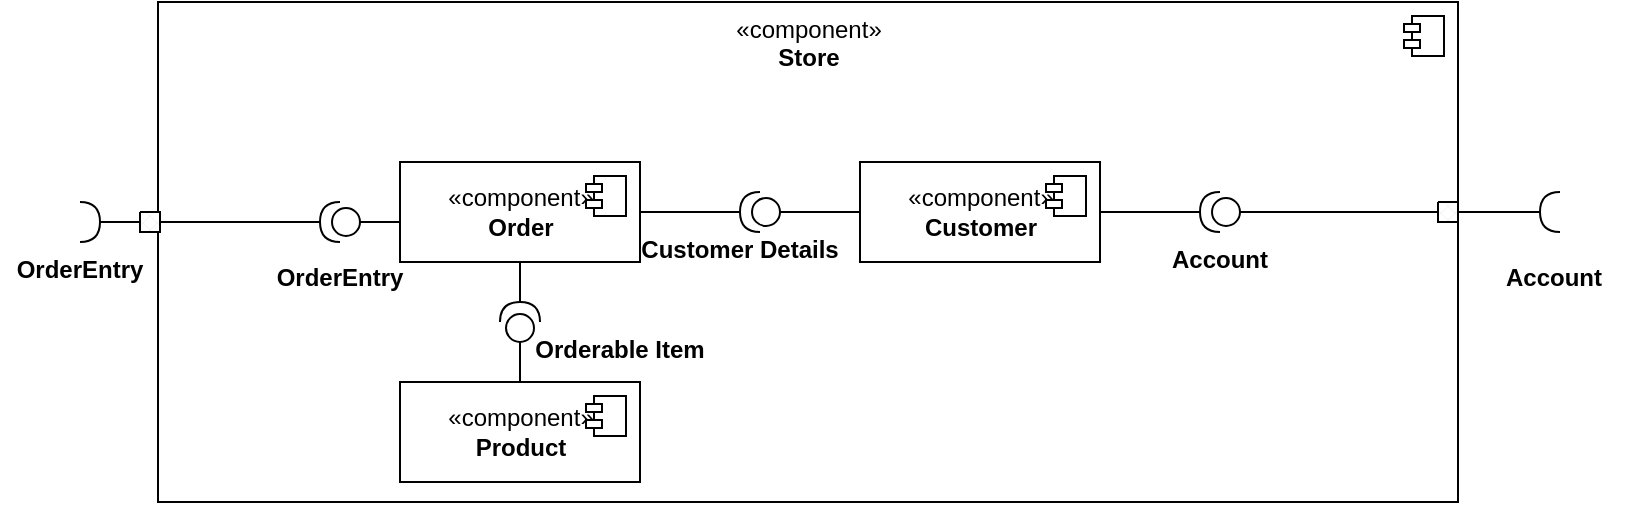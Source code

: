 <mxfile version="20.5.3" type="device"><diagram id="1nfGRNeEL93Toyt8iL6L" name="Page-1"><mxGraphModel dx="946" dy="515" grid="1" gridSize="10" guides="1" tooltips="1" connect="1" arrows="1" fold="1" page="1" pageScale="1" pageWidth="827" pageHeight="1169" math="0" shadow="0"><root><mxCell id="0"/><mxCell id="1" parent="0"/><mxCell id="V9XOAOlcC6-b6Qgao-sD-1" value="«component»&lt;br&gt;&lt;b&gt;Store&lt;/b&gt;" style="html=1;dropTarget=0;verticalAlign=top;" vertex="1" parent="1"><mxGeometry x="89" y="130" width="650" height="250" as="geometry"/></mxCell><mxCell id="V9XOAOlcC6-b6Qgao-sD-2" value="" style="shape=module;jettyWidth=8;jettyHeight=4;" vertex="1" parent="V9XOAOlcC6-b6Qgao-sD-1"><mxGeometry x="1" width="20" height="20" relative="1" as="geometry"><mxPoint x="-27" y="7" as="offset"/></mxGeometry></mxCell><mxCell id="V9XOAOlcC6-b6Qgao-sD-9" style="edgeStyle=orthogonalEdgeStyle;rounded=0;orthogonalLoop=1;jettySize=auto;html=1;exitX=1;exitY=0.5;exitDx=0;exitDy=0;exitPerimeter=0;entryX=0;entryY=0.5;entryDx=0;entryDy=0;entryPerimeter=0;endArrow=none;endFill=0;" edge="1" parent="1" source="V9XOAOlcC6-b6Qgao-sD-3" target="V9XOAOlcC6-b6Qgao-sD-8"><mxGeometry relative="1" as="geometry"/></mxCell><mxCell id="V9XOAOlcC6-b6Qgao-sD-3" value="" style="shape=requiredInterface;html=1;verticalLabelPosition=bottom;sketch=0;" vertex="1" parent="1"><mxGeometry x="50" y="230" width="10" height="20" as="geometry"/></mxCell><mxCell id="V9XOAOlcC6-b6Qgao-sD-4" style="edgeStyle=orthogonalEdgeStyle;rounded=0;orthogonalLoop=1;jettySize=auto;html=1;exitX=0.5;exitY=1;exitDx=0;exitDy=0;" edge="1" parent="1" source="V9XOAOlcC6-b6Qgao-sD-1" target="V9XOAOlcC6-b6Qgao-sD-1"><mxGeometry relative="1" as="geometry"/></mxCell><mxCell id="V9XOAOlcC6-b6Qgao-sD-8" value="" style="verticalLabelPosition=bottom;verticalAlign=top;html=1;shape=mxgraph.basic.patternFillRect;fillStyle=diagGrid;step=5;fillStrokeWidth=0.2;fillStrokeColor=#dddddd;" vertex="1" parent="1"><mxGeometry x="80" y="235" width="10" height="10" as="geometry"/></mxCell><mxCell id="V9XOAOlcC6-b6Qgao-sD-11" style="edgeStyle=orthogonalEdgeStyle;rounded=0;orthogonalLoop=1;jettySize=auto;html=1;exitX=1;exitY=0.5;exitDx=0;exitDy=0;exitPerimeter=0;entryX=1;entryY=0.5;entryDx=0;entryDy=0;entryPerimeter=0;endArrow=none;endFill=0;" edge="1" parent="1" source="V9XOAOlcC6-b6Qgao-sD-10" target="V9XOAOlcC6-b6Qgao-sD-8"><mxGeometry relative="1" as="geometry"/></mxCell><mxCell id="V9XOAOlcC6-b6Qgao-sD-14" style="edgeStyle=orthogonalEdgeStyle;rounded=0;orthogonalLoop=1;jettySize=auto;html=1;exitX=0;exitY=0.5;exitDx=0;exitDy=0;exitPerimeter=0;entryX=0;entryY=0.5;entryDx=0;entryDy=0;endArrow=none;endFill=0;" edge="1" parent="1" source="V9XOAOlcC6-b6Qgao-sD-10" target="V9XOAOlcC6-b6Qgao-sD-12"><mxGeometry relative="1" as="geometry"/></mxCell><mxCell id="V9XOAOlcC6-b6Qgao-sD-10" value="" style="shape=providedRequiredInterface;html=1;verticalLabelPosition=bottom;sketch=0;rotation=-180;" vertex="1" parent="1"><mxGeometry x="170" y="230" width="20" height="20" as="geometry"/></mxCell><mxCell id="V9XOAOlcC6-b6Qgao-sD-16" style="edgeStyle=orthogonalEdgeStyle;rounded=0;orthogonalLoop=1;jettySize=auto;html=1;exitX=1;exitY=0.5;exitDx=0;exitDy=0;entryX=1;entryY=0.5;entryDx=0;entryDy=0;entryPerimeter=0;endArrow=none;endFill=0;" edge="1" parent="1" source="V9XOAOlcC6-b6Qgao-sD-12" target="V9XOAOlcC6-b6Qgao-sD-15"><mxGeometry relative="1" as="geometry"/></mxCell><mxCell id="V9XOAOlcC6-b6Qgao-sD-37" style="edgeStyle=orthogonalEdgeStyle;rounded=0;orthogonalLoop=1;jettySize=auto;html=1;exitX=0.5;exitY=1;exitDx=0;exitDy=0;entryX=1;entryY=0.5;entryDx=0;entryDy=0;entryPerimeter=0;endArrow=none;endFill=0;" edge="1" parent="1" source="V9XOAOlcC6-b6Qgao-sD-12" target="V9XOAOlcC6-b6Qgao-sD-36"><mxGeometry relative="1" as="geometry"/></mxCell><mxCell id="V9XOAOlcC6-b6Qgao-sD-12" value="«component»&lt;br&gt;&lt;b&gt;Order&lt;/b&gt;" style="html=1;dropTarget=0;" vertex="1" parent="1"><mxGeometry x="210" y="210" width="120" height="50" as="geometry"/></mxCell><mxCell id="V9XOAOlcC6-b6Qgao-sD-13" value="" style="shape=module;jettyWidth=8;jettyHeight=4;" vertex="1" parent="V9XOAOlcC6-b6Qgao-sD-12"><mxGeometry x="1" width="20" height="20" relative="1" as="geometry"><mxPoint x="-27" y="7" as="offset"/></mxGeometry></mxCell><mxCell id="V9XOAOlcC6-b6Qgao-sD-19" style="edgeStyle=orthogonalEdgeStyle;rounded=0;orthogonalLoop=1;jettySize=auto;html=1;exitX=0;exitY=0.5;exitDx=0;exitDy=0;exitPerimeter=0;entryX=0;entryY=0.5;entryDx=0;entryDy=0;endArrow=none;endFill=0;" edge="1" parent="1" source="V9XOAOlcC6-b6Qgao-sD-15" target="V9XOAOlcC6-b6Qgao-sD-17"><mxGeometry relative="1" as="geometry"/></mxCell><mxCell id="V9XOAOlcC6-b6Qgao-sD-15" value="" style="shape=providedRequiredInterface;html=1;verticalLabelPosition=bottom;sketch=0;rotation=-180;" vertex="1" parent="1"><mxGeometry x="380" y="225" width="20" height="20" as="geometry"/></mxCell><mxCell id="V9XOAOlcC6-b6Qgao-sD-21" style="edgeStyle=orthogonalEdgeStyle;rounded=0;orthogonalLoop=1;jettySize=auto;html=1;exitX=1;exitY=0.5;exitDx=0;exitDy=0;entryX=1;entryY=0.5;entryDx=0;entryDy=0;entryPerimeter=0;endArrow=none;endFill=0;" edge="1" parent="1" source="V9XOAOlcC6-b6Qgao-sD-17" target="V9XOAOlcC6-b6Qgao-sD-20"><mxGeometry relative="1" as="geometry"/></mxCell><mxCell id="V9XOAOlcC6-b6Qgao-sD-17" value="&lt;div style=&quot;&quot;&gt;&lt;span style=&quot;background-color: initial;&quot;&gt;«component»&lt;/span&gt;&lt;/div&gt;&lt;b&gt;Customer&lt;/b&gt;" style="html=1;dropTarget=0;align=center;" vertex="1" parent="1"><mxGeometry x="440" y="210" width="120" height="50" as="geometry"/></mxCell><mxCell id="V9XOAOlcC6-b6Qgao-sD-18" value="" style="shape=module;jettyWidth=8;jettyHeight=4;" vertex="1" parent="V9XOAOlcC6-b6Qgao-sD-17"><mxGeometry x="1" width="20" height="20" relative="1" as="geometry"><mxPoint x="-27" y="7" as="offset"/></mxGeometry></mxCell><mxCell id="V9XOAOlcC6-b6Qgao-sD-27" style="edgeStyle=orthogonalEdgeStyle;rounded=0;orthogonalLoop=1;jettySize=auto;html=1;exitX=0;exitY=0.5;exitDx=0;exitDy=0;exitPerimeter=0;entryX=0;entryY=0.5;entryDx=0;entryDy=0;entryPerimeter=0;endArrow=none;endFill=0;" edge="1" parent="1" source="V9XOAOlcC6-b6Qgao-sD-20" target="V9XOAOlcC6-b6Qgao-sD-26"><mxGeometry relative="1" as="geometry"/></mxCell><mxCell id="V9XOAOlcC6-b6Qgao-sD-20" value="" style="shape=providedRequiredInterface;html=1;verticalLabelPosition=bottom;sketch=0;rotation=-180;" vertex="1" parent="1"><mxGeometry x="610" y="225" width="20" height="20" as="geometry"/></mxCell><mxCell id="V9XOAOlcC6-b6Qgao-sD-30" style="edgeStyle=orthogonalEdgeStyle;rounded=0;orthogonalLoop=1;jettySize=auto;html=1;exitX=1;exitY=0.5;exitDx=0;exitDy=0;exitPerimeter=0;entryX=1;entryY=0.5;entryDx=0;entryDy=0;entryPerimeter=0;endArrow=none;endFill=0;" edge="1" parent="1" source="V9XOAOlcC6-b6Qgao-sD-26" target="V9XOAOlcC6-b6Qgao-sD-28"><mxGeometry relative="1" as="geometry"/></mxCell><mxCell id="V9XOAOlcC6-b6Qgao-sD-26" value="" style="verticalLabelPosition=bottom;verticalAlign=top;html=1;shape=mxgraph.basic.patternFillRect;fillStyle=diagGrid;step=5;fillStrokeWidth=0.2;fillStrokeColor=#dddddd;" vertex="1" parent="1"><mxGeometry x="729" y="230" width="10" height="10" as="geometry"/></mxCell><mxCell id="V9XOAOlcC6-b6Qgao-sD-28" value="" style="shape=requiredInterface;html=1;verticalLabelPosition=bottom;sketch=0;rotation=-180;" vertex="1" parent="1"><mxGeometry x="780" y="225" width="10" height="20" as="geometry"/></mxCell><mxCell id="V9XOAOlcC6-b6Qgao-sD-34" value="«component»&lt;br&gt;&lt;b&gt;Product&lt;/b&gt;" style="html=1;dropTarget=0;" vertex="1" parent="1"><mxGeometry x="210" y="320" width="120" height="50" as="geometry"/></mxCell><mxCell id="V9XOAOlcC6-b6Qgao-sD-35" value="" style="shape=module;jettyWidth=8;jettyHeight=4;" vertex="1" parent="V9XOAOlcC6-b6Qgao-sD-34"><mxGeometry x="1" width="20" height="20" relative="1" as="geometry"><mxPoint x="-27" y="7" as="offset"/></mxGeometry></mxCell><mxCell id="V9XOAOlcC6-b6Qgao-sD-38" style="edgeStyle=orthogonalEdgeStyle;rounded=0;orthogonalLoop=1;jettySize=auto;html=1;exitX=0;exitY=0.5;exitDx=0;exitDy=0;exitPerimeter=0;entryX=0.5;entryY=0;entryDx=0;entryDy=0;endArrow=none;endFill=0;" edge="1" parent="1" source="V9XOAOlcC6-b6Qgao-sD-36" target="V9XOAOlcC6-b6Qgao-sD-34"><mxGeometry relative="1" as="geometry"/></mxCell><mxCell id="V9XOAOlcC6-b6Qgao-sD-36" value="" style="shape=providedRequiredInterface;html=1;verticalLabelPosition=bottom;sketch=0;rotation=-90;" vertex="1" parent="1"><mxGeometry x="260" y="280" width="20" height="20" as="geometry"/></mxCell><mxCell id="V9XOAOlcC6-b6Qgao-sD-39" value="Customer Details" style="text;align=center;fontStyle=1;verticalAlign=middle;spacingLeft=3;spacingRight=3;strokeColor=none;rotatable=0;points=[[0,0.5],[1,0.5]];portConstraint=eastwest;" vertex="1" parent="1"><mxGeometry x="340" y="240" width="80" height="26" as="geometry"/></mxCell><mxCell id="V9XOAOlcC6-b6Qgao-sD-40" value="Account" style="text;align=center;fontStyle=1;verticalAlign=middle;spacingLeft=3;spacingRight=3;strokeColor=none;rotatable=0;points=[[0,0.5],[1,0.5]];portConstraint=eastwest;" vertex="1" parent="1"><mxGeometry x="580" y="245" width="80" height="26" as="geometry"/></mxCell><mxCell id="V9XOAOlcC6-b6Qgao-sD-41" value="Account" style="text;align=center;fontStyle=1;verticalAlign=middle;spacingLeft=3;spacingRight=3;strokeColor=none;rotatable=0;points=[[0,0.5],[1,0.5]];portConstraint=eastwest;" vertex="1" parent="1"><mxGeometry x="747" y="254" width="80" height="26" as="geometry"/></mxCell><mxCell id="V9XOAOlcC6-b6Qgao-sD-42" value="Orderable Item" style="text;align=center;fontStyle=1;verticalAlign=middle;spacingLeft=3;spacingRight=3;strokeColor=none;rotatable=0;points=[[0,0.5],[1,0.5]];portConstraint=eastwest;" vertex="1" parent="1"><mxGeometry x="280" y="290" width="80" height="26" as="geometry"/></mxCell><mxCell id="V9XOAOlcC6-b6Qgao-sD-44" value="OrderEntry" style="text;align=center;fontStyle=1;verticalAlign=middle;spacingLeft=3;spacingRight=3;strokeColor=none;rotatable=0;points=[[0,0.5],[1,0.5]];portConstraint=eastwest;" vertex="1" parent="1"><mxGeometry x="140" y="254" width="80" height="26" as="geometry"/></mxCell><mxCell id="V9XOAOlcC6-b6Qgao-sD-45" value="OrderEntry" style="text;align=center;fontStyle=1;verticalAlign=middle;spacingLeft=3;spacingRight=3;strokeColor=none;rotatable=0;points=[[0,0.5],[1,0.5]];portConstraint=eastwest;" vertex="1" parent="1"><mxGeometry x="10" y="250" width="80" height="26" as="geometry"/></mxCell></root></mxGraphModel></diagram></mxfile>